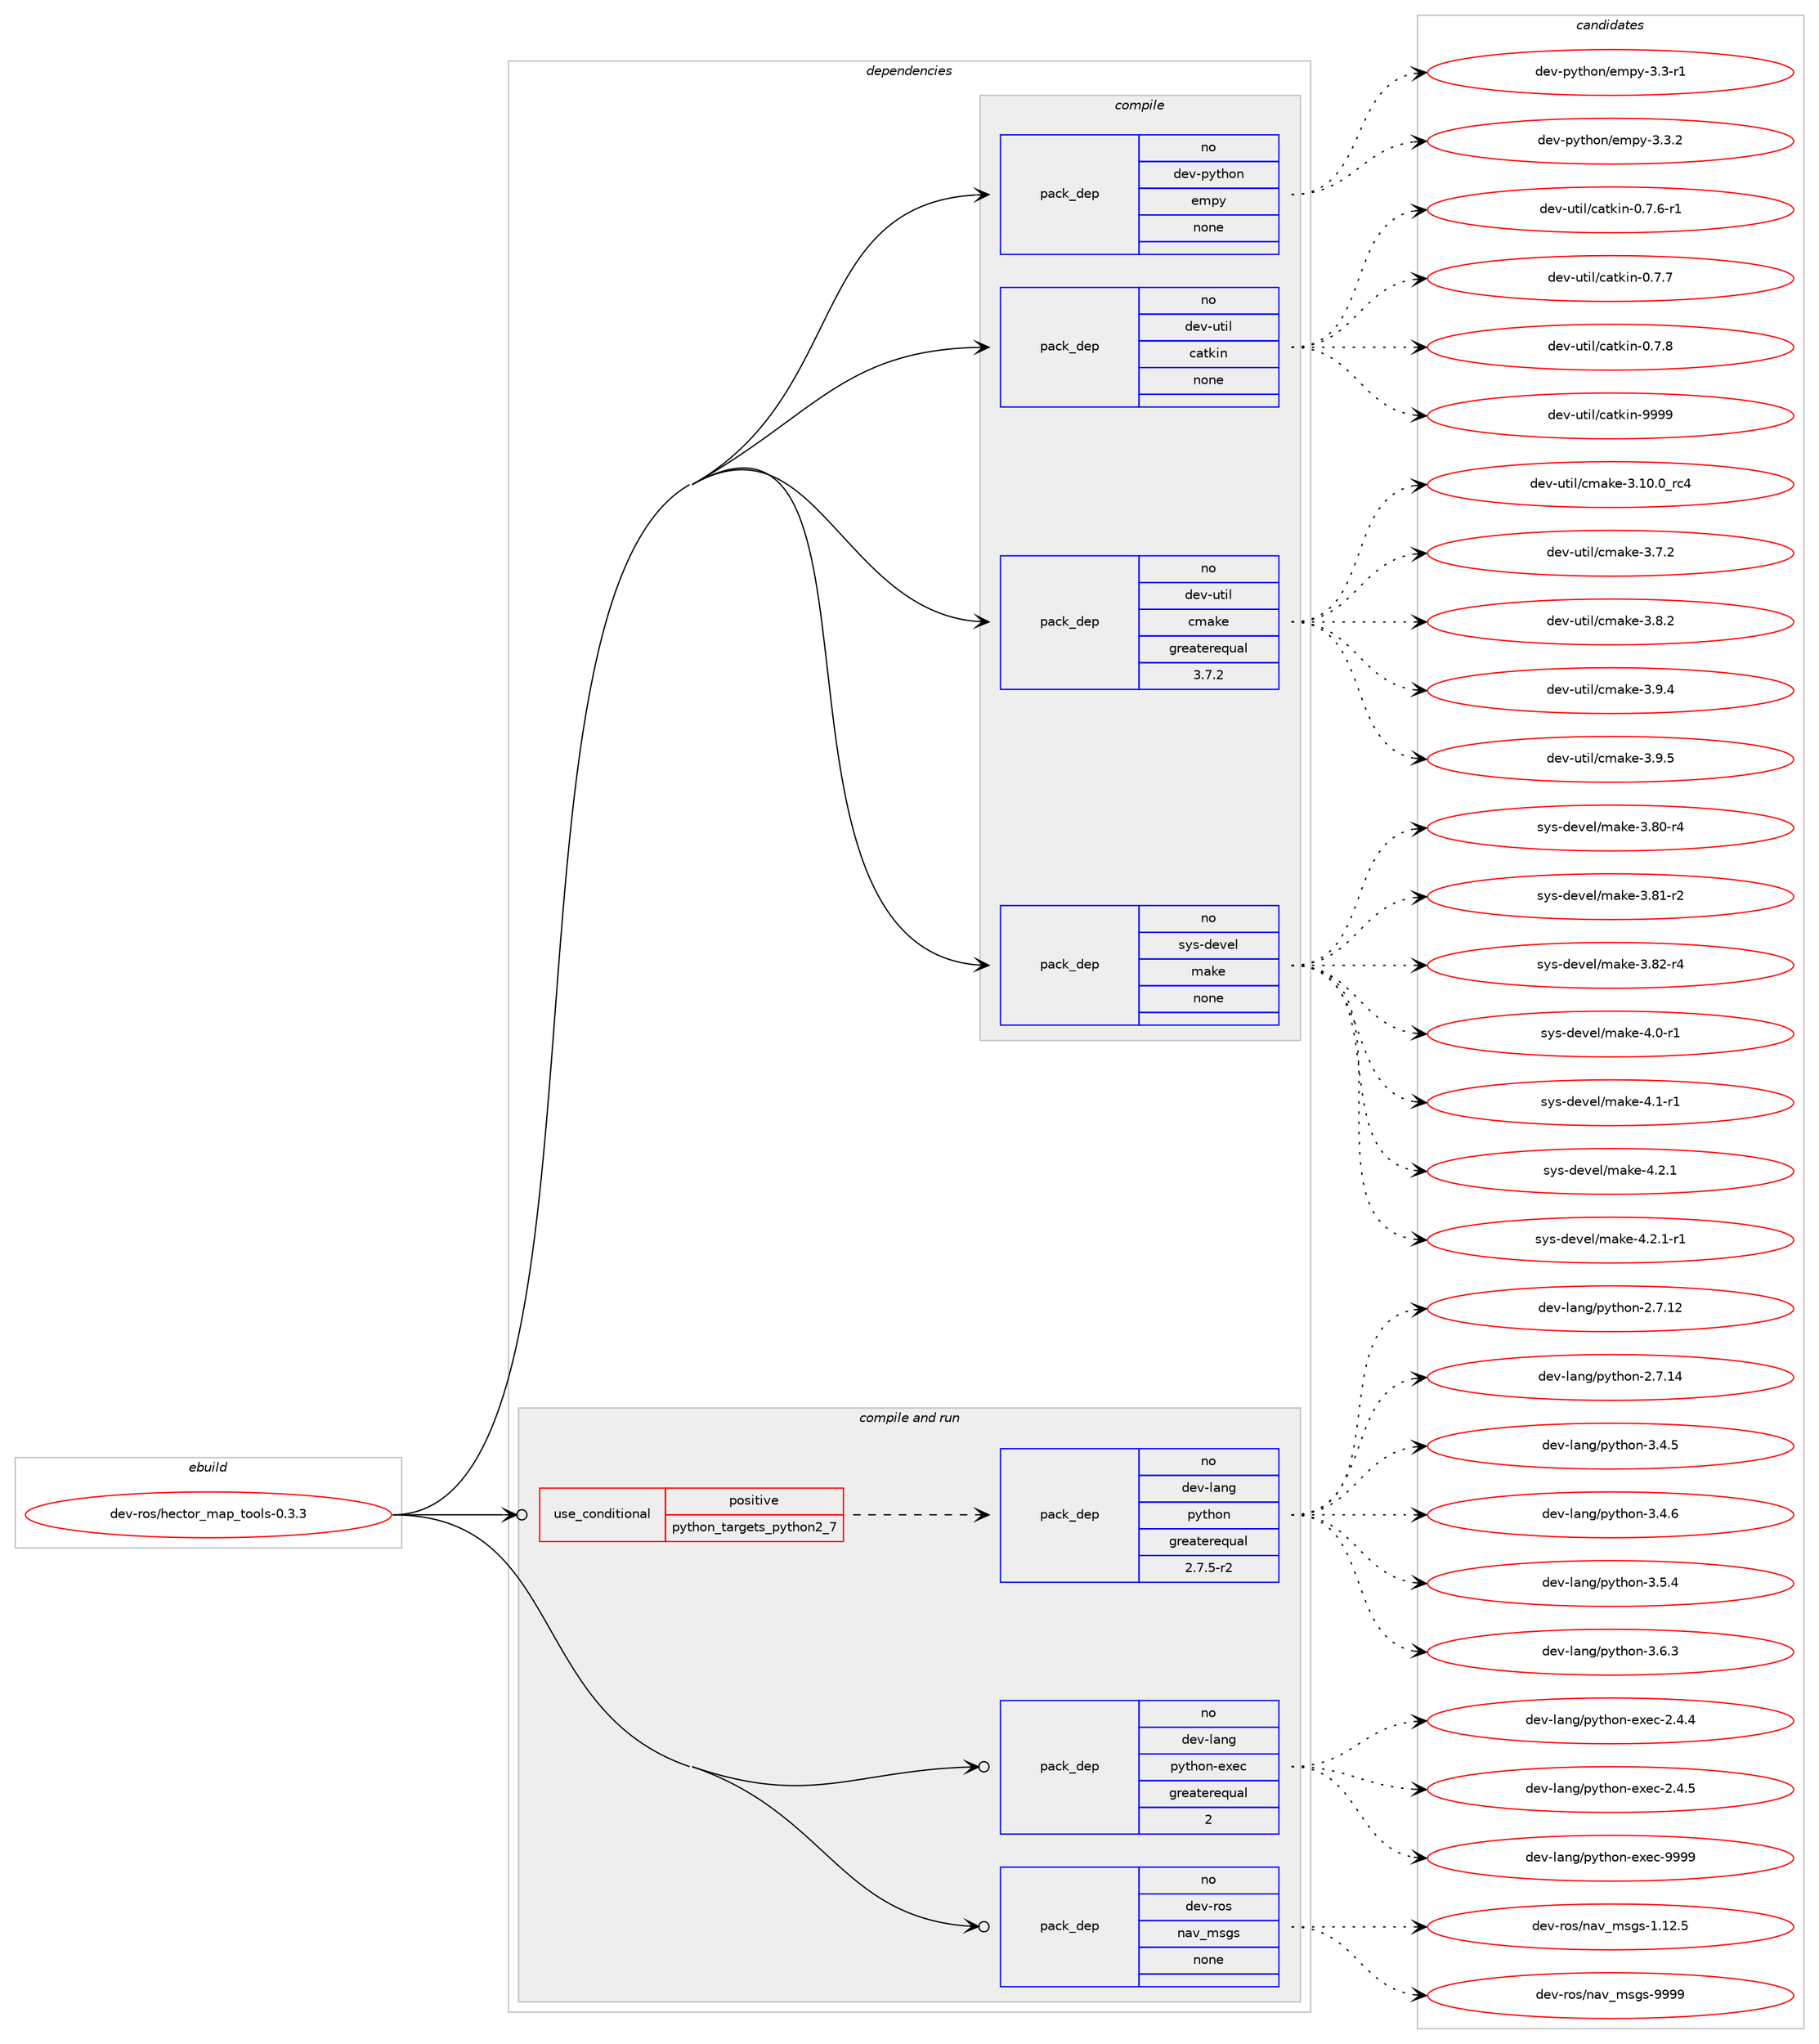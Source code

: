 digraph prolog {

# *************
# Graph options
# *************

newrank=true;
concentrate=true;
compound=true;
graph [rankdir=LR,fontname=Helvetica,fontsize=10,ranksep=1.5];#, ranksep=2.5, nodesep=0.2];
edge  [arrowhead=vee];
node  [fontname=Helvetica,fontsize=10];

# **********
# The ebuild
# **********

subgraph cluster_leftcol {
color=gray;
rank=same;
label=<<i>ebuild</i>>;
id [label="dev-ros/hector_map_tools-0.3.3", color=red, width=4, href="../dev-ros/hector_map_tools-0.3.3.svg"];
}

# ****************
# The dependencies
# ****************

subgraph cluster_midcol {
color=gray;
label=<<i>dependencies</i>>;
subgraph cluster_compile {
fillcolor="#eeeeee";
style=filled;
label=<<i>compile</i>>;
subgraph pack152634 {
dependency202059 [label=<<TABLE BORDER="0" CELLBORDER="1" CELLSPACING="0" CELLPADDING="4" WIDTH="220"><TR><TD ROWSPAN="6" CELLPADDING="30">pack_dep</TD></TR><TR><TD WIDTH="110">no</TD></TR><TR><TD>dev-python</TD></TR><TR><TD>empy</TD></TR><TR><TD>none</TD></TR><TR><TD></TD></TR></TABLE>>, shape=none, color=blue];
}
id:e -> dependency202059:w [weight=20,style="solid",arrowhead="vee"];
subgraph pack152635 {
dependency202060 [label=<<TABLE BORDER="0" CELLBORDER="1" CELLSPACING="0" CELLPADDING="4" WIDTH="220"><TR><TD ROWSPAN="6" CELLPADDING="30">pack_dep</TD></TR><TR><TD WIDTH="110">no</TD></TR><TR><TD>dev-util</TD></TR><TR><TD>catkin</TD></TR><TR><TD>none</TD></TR><TR><TD></TD></TR></TABLE>>, shape=none, color=blue];
}
id:e -> dependency202060:w [weight=20,style="solid",arrowhead="vee"];
subgraph pack152636 {
dependency202061 [label=<<TABLE BORDER="0" CELLBORDER="1" CELLSPACING="0" CELLPADDING="4" WIDTH="220"><TR><TD ROWSPAN="6" CELLPADDING="30">pack_dep</TD></TR><TR><TD WIDTH="110">no</TD></TR><TR><TD>dev-util</TD></TR><TR><TD>cmake</TD></TR><TR><TD>greaterequal</TD></TR><TR><TD>3.7.2</TD></TR></TABLE>>, shape=none, color=blue];
}
id:e -> dependency202061:w [weight=20,style="solid",arrowhead="vee"];
subgraph pack152637 {
dependency202062 [label=<<TABLE BORDER="0" CELLBORDER="1" CELLSPACING="0" CELLPADDING="4" WIDTH="220"><TR><TD ROWSPAN="6" CELLPADDING="30">pack_dep</TD></TR><TR><TD WIDTH="110">no</TD></TR><TR><TD>sys-devel</TD></TR><TR><TD>make</TD></TR><TR><TD>none</TD></TR><TR><TD></TD></TR></TABLE>>, shape=none, color=blue];
}
id:e -> dependency202062:w [weight=20,style="solid",arrowhead="vee"];
}
subgraph cluster_compileandrun {
fillcolor="#eeeeee";
style=filled;
label=<<i>compile and run</i>>;
subgraph cond45438 {
dependency202063 [label=<<TABLE BORDER="0" CELLBORDER="1" CELLSPACING="0" CELLPADDING="4"><TR><TD ROWSPAN="3" CELLPADDING="10">use_conditional</TD></TR><TR><TD>positive</TD></TR><TR><TD>python_targets_python2_7</TD></TR></TABLE>>, shape=none, color=red];
subgraph pack152638 {
dependency202064 [label=<<TABLE BORDER="0" CELLBORDER="1" CELLSPACING="0" CELLPADDING="4" WIDTH="220"><TR><TD ROWSPAN="6" CELLPADDING="30">pack_dep</TD></TR><TR><TD WIDTH="110">no</TD></TR><TR><TD>dev-lang</TD></TR><TR><TD>python</TD></TR><TR><TD>greaterequal</TD></TR><TR><TD>2.7.5-r2</TD></TR></TABLE>>, shape=none, color=blue];
}
dependency202063:e -> dependency202064:w [weight=20,style="dashed",arrowhead="vee"];
}
id:e -> dependency202063:w [weight=20,style="solid",arrowhead="odotvee"];
subgraph pack152639 {
dependency202065 [label=<<TABLE BORDER="0" CELLBORDER="1" CELLSPACING="0" CELLPADDING="4" WIDTH="220"><TR><TD ROWSPAN="6" CELLPADDING="30">pack_dep</TD></TR><TR><TD WIDTH="110">no</TD></TR><TR><TD>dev-lang</TD></TR><TR><TD>python-exec</TD></TR><TR><TD>greaterequal</TD></TR><TR><TD>2</TD></TR></TABLE>>, shape=none, color=blue];
}
id:e -> dependency202065:w [weight=20,style="solid",arrowhead="odotvee"];
subgraph pack152640 {
dependency202066 [label=<<TABLE BORDER="0" CELLBORDER="1" CELLSPACING="0" CELLPADDING="4" WIDTH="220"><TR><TD ROWSPAN="6" CELLPADDING="30">pack_dep</TD></TR><TR><TD WIDTH="110">no</TD></TR><TR><TD>dev-ros</TD></TR><TR><TD>nav_msgs</TD></TR><TR><TD>none</TD></TR><TR><TD></TD></TR></TABLE>>, shape=none, color=blue];
}
id:e -> dependency202066:w [weight=20,style="solid",arrowhead="odotvee"];
}
subgraph cluster_run {
fillcolor="#eeeeee";
style=filled;
label=<<i>run</i>>;
}
}

# **************
# The candidates
# **************

subgraph cluster_choices {
rank=same;
color=gray;
label=<<i>candidates</i>>;

subgraph choice152634 {
color=black;
nodesep=1;
choice1001011184511212111610411111047101109112121455146514511449 [label="dev-python/empy-3.3-r1", color=red, width=4,href="../dev-python/empy-3.3-r1.svg"];
choice1001011184511212111610411111047101109112121455146514650 [label="dev-python/empy-3.3.2", color=red, width=4,href="../dev-python/empy-3.3.2.svg"];
dependency202059:e -> choice1001011184511212111610411111047101109112121455146514511449:w [style=dotted,weight="100"];
dependency202059:e -> choice1001011184511212111610411111047101109112121455146514650:w [style=dotted,weight="100"];
}
subgraph choice152635 {
color=black;
nodesep=1;
choice100101118451171161051084799971161071051104548465546544511449 [label="dev-util/catkin-0.7.6-r1", color=red, width=4,href="../dev-util/catkin-0.7.6-r1.svg"];
choice10010111845117116105108479997116107105110454846554655 [label="dev-util/catkin-0.7.7", color=red, width=4,href="../dev-util/catkin-0.7.7.svg"];
choice10010111845117116105108479997116107105110454846554656 [label="dev-util/catkin-0.7.8", color=red, width=4,href="../dev-util/catkin-0.7.8.svg"];
choice100101118451171161051084799971161071051104557575757 [label="dev-util/catkin-9999", color=red, width=4,href="../dev-util/catkin-9999.svg"];
dependency202060:e -> choice100101118451171161051084799971161071051104548465546544511449:w [style=dotted,weight="100"];
dependency202060:e -> choice10010111845117116105108479997116107105110454846554655:w [style=dotted,weight="100"];
dependency202060:e -> choice10010111845117116105108479997116107105110454846554656:w [style=dotted,weight="100"];
dependency202060:e -> choice100101118451171161051084799971161071051104557575757:w [style=dotted,weight="100"];
}
subgraph choice152636 {
color=black;
nodesep=1;
choice1001011184511711610510847991099710710145514649484648951149952 [label="dev-util/cmake-3.10.0_rc4", color=red, width=4,href="../dev-util/cmake-3.10.0_rc4.svg"];
choice10010111845117116105108479910997107101455146554650 [label="dev-util/cmake-3.7.2", color=red, width=4,href="../dev-util/cmake-3.7.2.svg"];
choice10010111845117116105108479910997107101455146564650 [label="dev-util/cmake-3.8.2", color=red, width=4,href="../dev-util/cmake-3.8.2.svg"];
choice10010111845117116105108479910997107101455146574652 [label="dev-util/cmake-3.9.4", color=red, width=4,href="../dev-util/cmake-3.9.4.svg"];
choice10010111845117116105108479910997107101455146574653 [label="dev-util/cmake-3.9.5", color=red, width=4,href="../dev-util/cmake-3.9.5.svg"];
dependency202061:e -> choice1001011184511711610510847991099710710145514649484648951149952:w [style=dotted,weight="100"];
dependency202061:e -> choice10010111845117116105108479910997107101455146554650:w [style=dotted,weight="100"];
dependency202061:e -> choice10010111845117116105108479910997107101455146564650:w [style=dotted,weight="100"];
dependency202061:e -> choice10010111845117116105108479910997107101455146574652:w [style=dotted,weight="100"];
dependency202061:e -> choice10010111845117116105108479910997107101455146574653:w [style=dotted,weight="100"];
}
subgraph choice152637 {
color=black;
nodesep=1;
choice11512111545100101118101108471099710710145514656484511452 [label="sys-devel/make-3.80-r4", color=red, width=4,href="../sys-devel/make-3.80-r4.svg"];
choice11512111545100101118101108471099710710145514656494511450 [label="sys-devel/make-3.81-r2", color=red, width=4,href="../sys-devel/make-3.81-r2.svg"];
choice11512111545100101118101108471099710710145514656504511452 [label="sys-devel/make-3.82-r4", color=red, width=4,href="../sys-devel/make-3.82-r4.svg"];
choice115121115451001011181011084710997107101455246484511449 [label="sys-devel/make-4.0-r1", color=red, width=4,href="../sys-devel/make-4.0-r1.svg"];
choice115121115451001011181011084710997107101455246494511449 [label="sys-devel/make-4.1-r1", color=red, width=4,href="../sys-devel/make-4.1-r1.svg"];
choice115121115451001011181011084710997107101455246504649 [label="sys-devel/make-4.2.1", color=red, width=4,href="../sys-devel/make-4.2.1.svg"];
choice1151211154510010111810110847109971071014552465046494511449 [label="sys-devel/make-4.2.1-r1", color=red, width=4,href="../sys-devel/make-4.2.1-r1.svg"];
dependency202062:e -> choice11512111545100101118101108471099710710145514656484511452:w [style=dotted,weight="100"];
dependency202062:e -> choice11512111545100101118101108471099710710145514656494511450:w [style=dotted,weight="100"];
dependency202062:e -> choice11512111545100101118101108471099710710145514656504511452:w [style=dotted,weight="100"];
dependency202062:e -> choice115121115451001011181011084710997107101455246484511449:w [style=dotted,weight="100"];
dependency202062:e -> choice115121115451001011181011084710997107101455246494511449:w [style=dotted,weight="100"];
dependency202062:e -> choice115121115451001011181011084710997107101455246504649:w [style=dotted,weight="100"];
dependency202062:e -> choice1151211154510010111810110847109971071014552465046494511449:w [style=dotted,weight="100"];
}
subgraph choice152638 {
color=black;
nodesep=1;
choice10010111845108971101034711212111610411111045504655464950 [label="dev-lang/python-2.7.12", color=red, width=4,href="../dev-lang/python-2.7.12.svg"];
choice10010111845108971101034711212111610411111045504655464952 [label="dev-lang/python-2.7.14", color=red, width=4,href="../dev-lang/python-2.7.14.svg"];
choice100101118451089711010347112121116104111110455146524653 [label="dev-lang/python-3.4.5", color=red, width=4,href="../dev-lang/python-3.4.5.svg"];
choice100101118451089711010347112121116104111110455146524654 [label="dev-lang/python-3.4.6", color=red, width=4,href="../dev-lang/python-3.4.6.svg"];
choice100101118451089711010347112121116104111110455146534652 [label="dev-lang/python-3.5.4", color=red, width=4,href="../dev-lang/python-3.5.4.svg"];
choice100101118451089711010347112121116104111110455146544651 [label="dev-lang/python-3.6.3", color=red, width=4,href="../dev-lang/python-3.6.3.svg"];
dependency202064:e -> choice10010111845108971101034711212111610411111045504655464950:w [style=dotted,weight="100"];
dependency202064:e -> choice10010111845108971101034711212111610411111045504655464952:w [style=dotted,weight="100"];
dependency202064:e -> choice100101118451089711010347112121116104111110455146524653:w [style=dotted,weight="100"];
dependency202064:e -> choice100101118451089711010347112121116104111110455146524654:w [style=dotted,weight="100"];
dependency202064:e -> choice100101118451089711010347112121116104111110455146534652:w [style=dotted,weight="100"];
dependency202064:e -> choice100101118451089711010347112121116104111110455146544651:w [style=dotted,weight="100"];
}
subgraph choice152639 {
color=black;
nodesep=1;
choice1001011184510897110103471121211161041111104510112010199455046524652 [label="dev-lang/python-exec-2.4.4", color=red, width=4,href="../dev-lang/python-exec-2.4.4.svg"];
choice1001011184510897110103471121211161041111104510112010199455046524653 [label="dev-lang/python-exec-2.4.5", color=red, width=4,href="../dev-lang/python-exec-2.4.5.svg"];
choice10010111845108971101034711212111610411111045101120101994557575757 [label="dev-lang/python-exec-9999", color=red, width=4,href="../dev-lang/python-exec-9999.svg"];
dependency202065:e -> choice1001011184510897110103471121211161041111104510112010199455046524652:w [style=dotted,weight="100"];
dependency202065:e -> choice1001011184510897110103471121211161041111104510112010199455046524653:w [style=dotted,weight="100"];
dependency202065:e -> choice10010111845108971101034711212111610411111045101120101994557575757:w [style=dotted,weight="100"];
}
subgraph choice152640 {
color=black;
nodesep=1;
choice1001011184511411111547110971189510911510311545494649504653 [label="dev-ros/nav_msgs-1.12.5", color=red, width=4,href="../dev-ros/nav_msgs-1.12.5.svg"];
choice100101118451141111154711097118951091151031154557575757 [label="dev-ros/nav_msgs-9999", color=red, width=4,href="../dev-ros/nav_msgs-9999.svg"];
dependency202066:e -> choice1001011184511411111547110971189510911510311545494649504653:w [style=dotted,weight="100"];
dependency202066:e -> choice100101118451141111154711097118951091151031154557575757:w [style=dotted,weight="100"];
}
}

}
